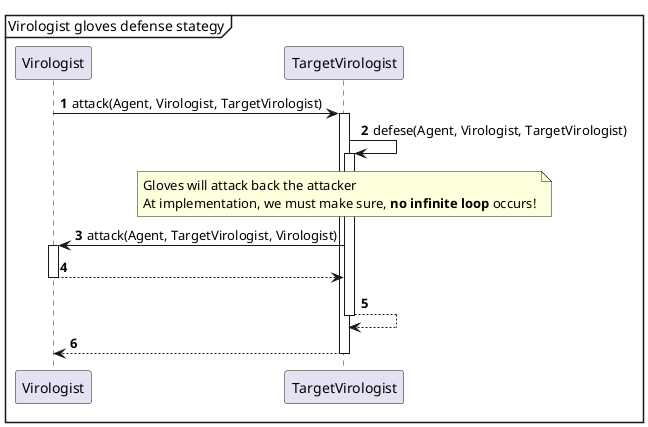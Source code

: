 @startuml
'https://plantuml.com/sequence-diagram

autonumber

mainframe Virologist gloves defense stategy


Virologist -> TargetVirologist++: attack(Agent, Virologist, TargetVirologist)

TargetVirologist -> TargetVirologist++: defese(Agent, Virologist, TargetVirologist)


note over TargetVirologist
    Gloves will attack back the attacker
    At implementation, we must make sure, **no infinite loop** occurs!
end note

TargetVirologist -> Virologist++: attack(Agent, TargetVirologist, Virologist)
Virologist --> TargetVirologist--

TargetVirologist --> TargetVirologist--

TargetVirologist --> Virologist --
@enduml